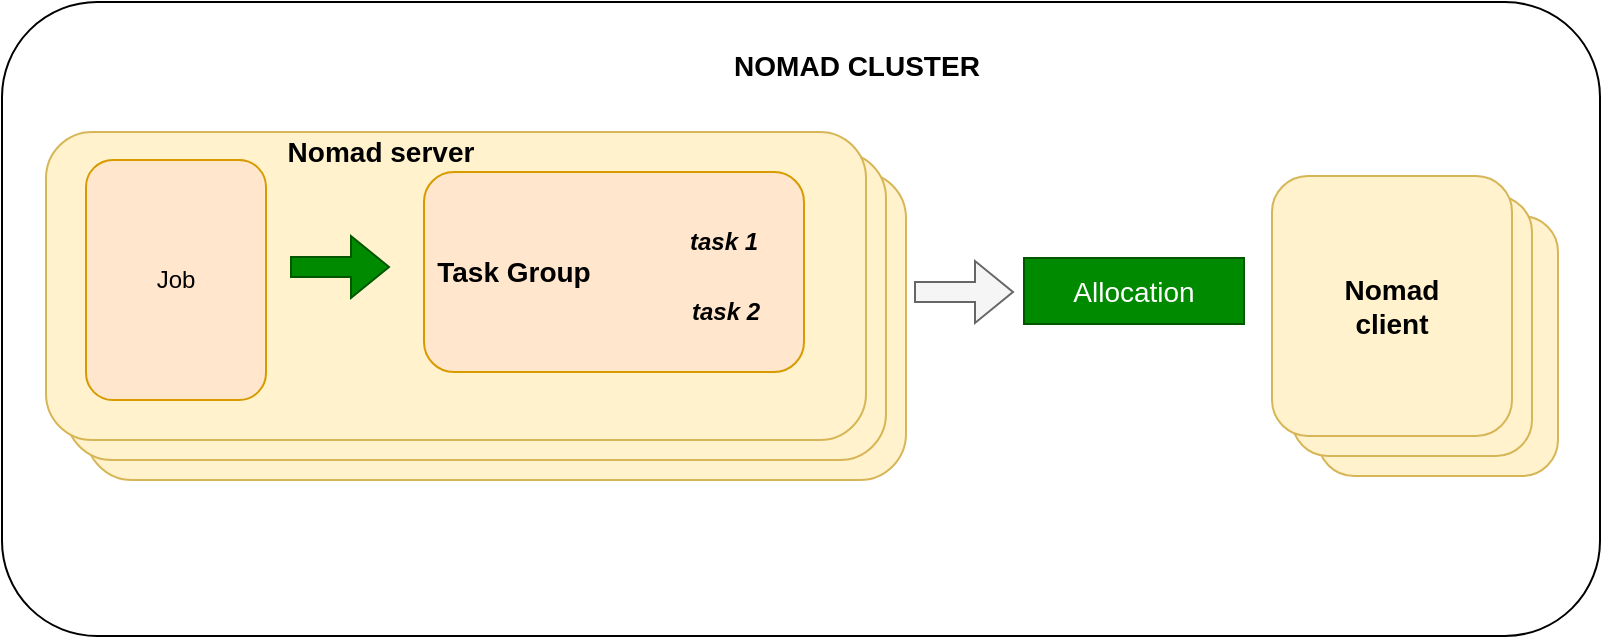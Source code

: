 <mxfile version="20.3.0" type="device"><diagram id="ieYwU0o6SS2Aq3o_9uj4" name="Page-1"><mxGraphModel dx="1422" dy="873" grid="0" gridSize="10" guides="1" tooltips="1" connect="1" arrows="1" fold="1" page="1" pageScale="1" pageWidth="850" pageHeight="1100" math="0" shadow="0"><root><mxCell id="0"/><mxCell id="1" parent="0"/><mxCell id="8WamRKR7luKesdabL9YP-26" value="" style="rounded=1;whiteSpace=wrap;html=1;fontSize=14;fillColor=default;gradientColor=#FFFFFF;gradientDirection=radial;" parent="1" vertex="1"><mxGeometry x="12" y="213" width="799" height="317" as="geometry"/></mxCell><mxCell id="8WamRKR7luKesdabL9YP-29" value="Nomad&lt;br&gt;client" style="rounded=1;whiteSpace=wrap;html=1;fontSize=14;fillColor=#fff2cc;strokeColor=#d6b656;fontStyle=1" parent="1" vertex="1"><mxGeometry x="670" y="320" width="120" height="130" as="geometry"/></mxCell><mxCell id="8WamRKR7luKesdabL9YP-28" value="Nomad&lt;br&gt;client" style="rounded=1;whiteSpace=wrap;html=1;fontSize=14;fillColor=#fff2cc;strokeColor=#d6b656;fontStyle=1" parent="1" vertex="1"><mxGeometry x="657" y="310" width="120" height="130" as="geometry"/></mxCell><mxCell id="8WamRKR7luKesdabL9YP-22" value="" style="rounded=1;whiteSpace=wrap;html=1;fontSize=14;fillColor=#fff2cc;gradientDirection=radial;strokeColor=#d6b656;" parent="1" vertex="1"><mxGeometry x="54" y="298" width="410" height="154" as="geometry"/></mxCell><mxCell id="8WamRKR7luKesdabL9YP-21" value="" style="rounded=1;whiteSpace=wrap;html=1;fontSize=14;fillColor=#fff2cc;gradientDirection=radial;strokeColor=#d6b656;" parent="1" vertex="1"><mxGeometry x="44" y="288" width="410" height="154" as="geometry"/></mxCell><mxCell id="8WamRKR7luKesdabL9YP-12" value="" style="shape=flexArrow;endArrow=classic;html=1;rounded=0;fillColor=#f5f5f5;strokeColor=#666666;" parent="1" edge="1"><mxGeometry width="50" height="50" relative="1" as="geometry"><mxPoint x="468" y="358" as="sourcePoint"/><mxPoint x="518" y="358" as="targetPoint"/></mxGeometry></mxCell><mxCell id="8WamRKR7luKesdabL9YP-14" value="Allocation" style="rounded=0;whiteSpace=wrap;html=1;fontSize=14;fillColor=#008a00;fontColor=#ffffff;strokeColor=#005700;" parent="1" vertex="1"><mxGeometry x="523" y="341" width="110" height="33" as="geometry"/></mxCell><mxCell id="8WamRKR7luKesdabL9YP-20" value="" style="rounded=1;whiteSpace=wrap;html=1;fontSize=14;fillColor=#fff2cc;gradientDirection=radial;strokeColor=#d6b656;" parent="1" vertex="1"><mxGeometry x="34" y="278" width="410" height="154" as="geometry"/></mxCell><mxCell id="8WamRKR7luKesdabL9YP-1" value="Job" style="rounded=1;whiteSpace=wrap;html=1;fillColor=#ffe6cc;strokeColor=#d79b00;" parent="1" vertex="1"><mxGeometry x="54" y="292" width="90" height="120" as="geometry"/></mxCell><mxCell id="8WamRKR7luKesdabL9YP-2" value="" style="rounded=1;whiteSpace=wrap;html=1;fillColor=#ffe6cc;strokeColor=#d79b00;" parent="1" vertex="1"><mxGeometry x="223" y="298" width="190" height="100" as="geometry"/></mxCell><mxCell id="8WamRKR7luKesdabL9YP-3" value="Task Group" style="text;html=1;strokeColor=none;fillColor=none;align=center;verticalAlign=middle;whiteSpace=wrap;rounded=0;fontStyle=1;fontSize=14;" parent="1" vertex="1"><mxGeometry x="213" y="323" width="110" height="50" as="geometry"/></mxCell><mxCell id="8WamRKR7luKesdabL9YP-4" value="task 1" style="text;html=1;strokeColor=none;fillColor=none;align=center;verticalAlign=middle;whiteSpace=wrap;rounded=0;fontStyle=3" parent="1" vertex="1"><mxGeometry x="343" y="318" width="60" height="30" as="geometry"/></mxCell><mxCell id="8WamRKR7luKesdabL9YP-5" value="task 2" style="text;html=1;strokeColor=none;fillColor=none;align=center;verticalAlign=middle;whiteSpace=wrap;rounded=0;fontStyle=3" parent="1" vertex="1"><mxGeometry x="344" y="353" width="60" height="30" as="geometry"/></mxCell><mxCell id="8WamRKR7luKesdabL9YP-10" value="" style="shape=flexArrow;endArrow=classic;html=1;rounded=0;fillColor=#008a00;strokeColor=#005700;" parent="1" edge="1"><mxGeometry width="50" height="50" relative="1" as="geometry"><mxPoint x="156" y="345.5" as="sourcePoint"/><mxPoint x="206" y="345.5" as="targetPoint"/></mxGeometry></mxCell><mxCell id="8WamRKR7luKesdabL9YP-24" value="Nomad&lt;br&gt;client" style="rounded=1;whiteSpace=wrap;html=1;fontSize=14;fillColor=#fff2cc;strokeColor=#d6b656;fontStyle=1" parent="1" vertex="1"><mxGeometry x="647" y="300" width="120" height="130" as="geometry"/></mxCell><mxCell id="8WamRKR7luKesdabL9YP-25" value="Nomad server" style="text;html=1;strokeColor=none;fillColor=none;align=center;verticalAlign=middle;whiteSpace=wrap;rounded=0;fontSize=14;fontStyle=1" parent="1" vertex="1"><mxGeometry x="147" y="273" width="109" height="30" as="geometry"/></mxCell><mxCell id="8WamRKR7luKesdabL9YP-27" value="NOMAD CLUSTER" style="text;html=1;strokeColor=none;fillColor=none;align=center;verticalAlign=middle;whiteSpace=wrap;rounded=0;fontSize=14;fontStyle=1" parent="1" vertex="1"><mxGeometry x="362" y="230" width="155" height="30" as="geometry"/></mxCell></root></mxGraphModel></diagram></mxfile>